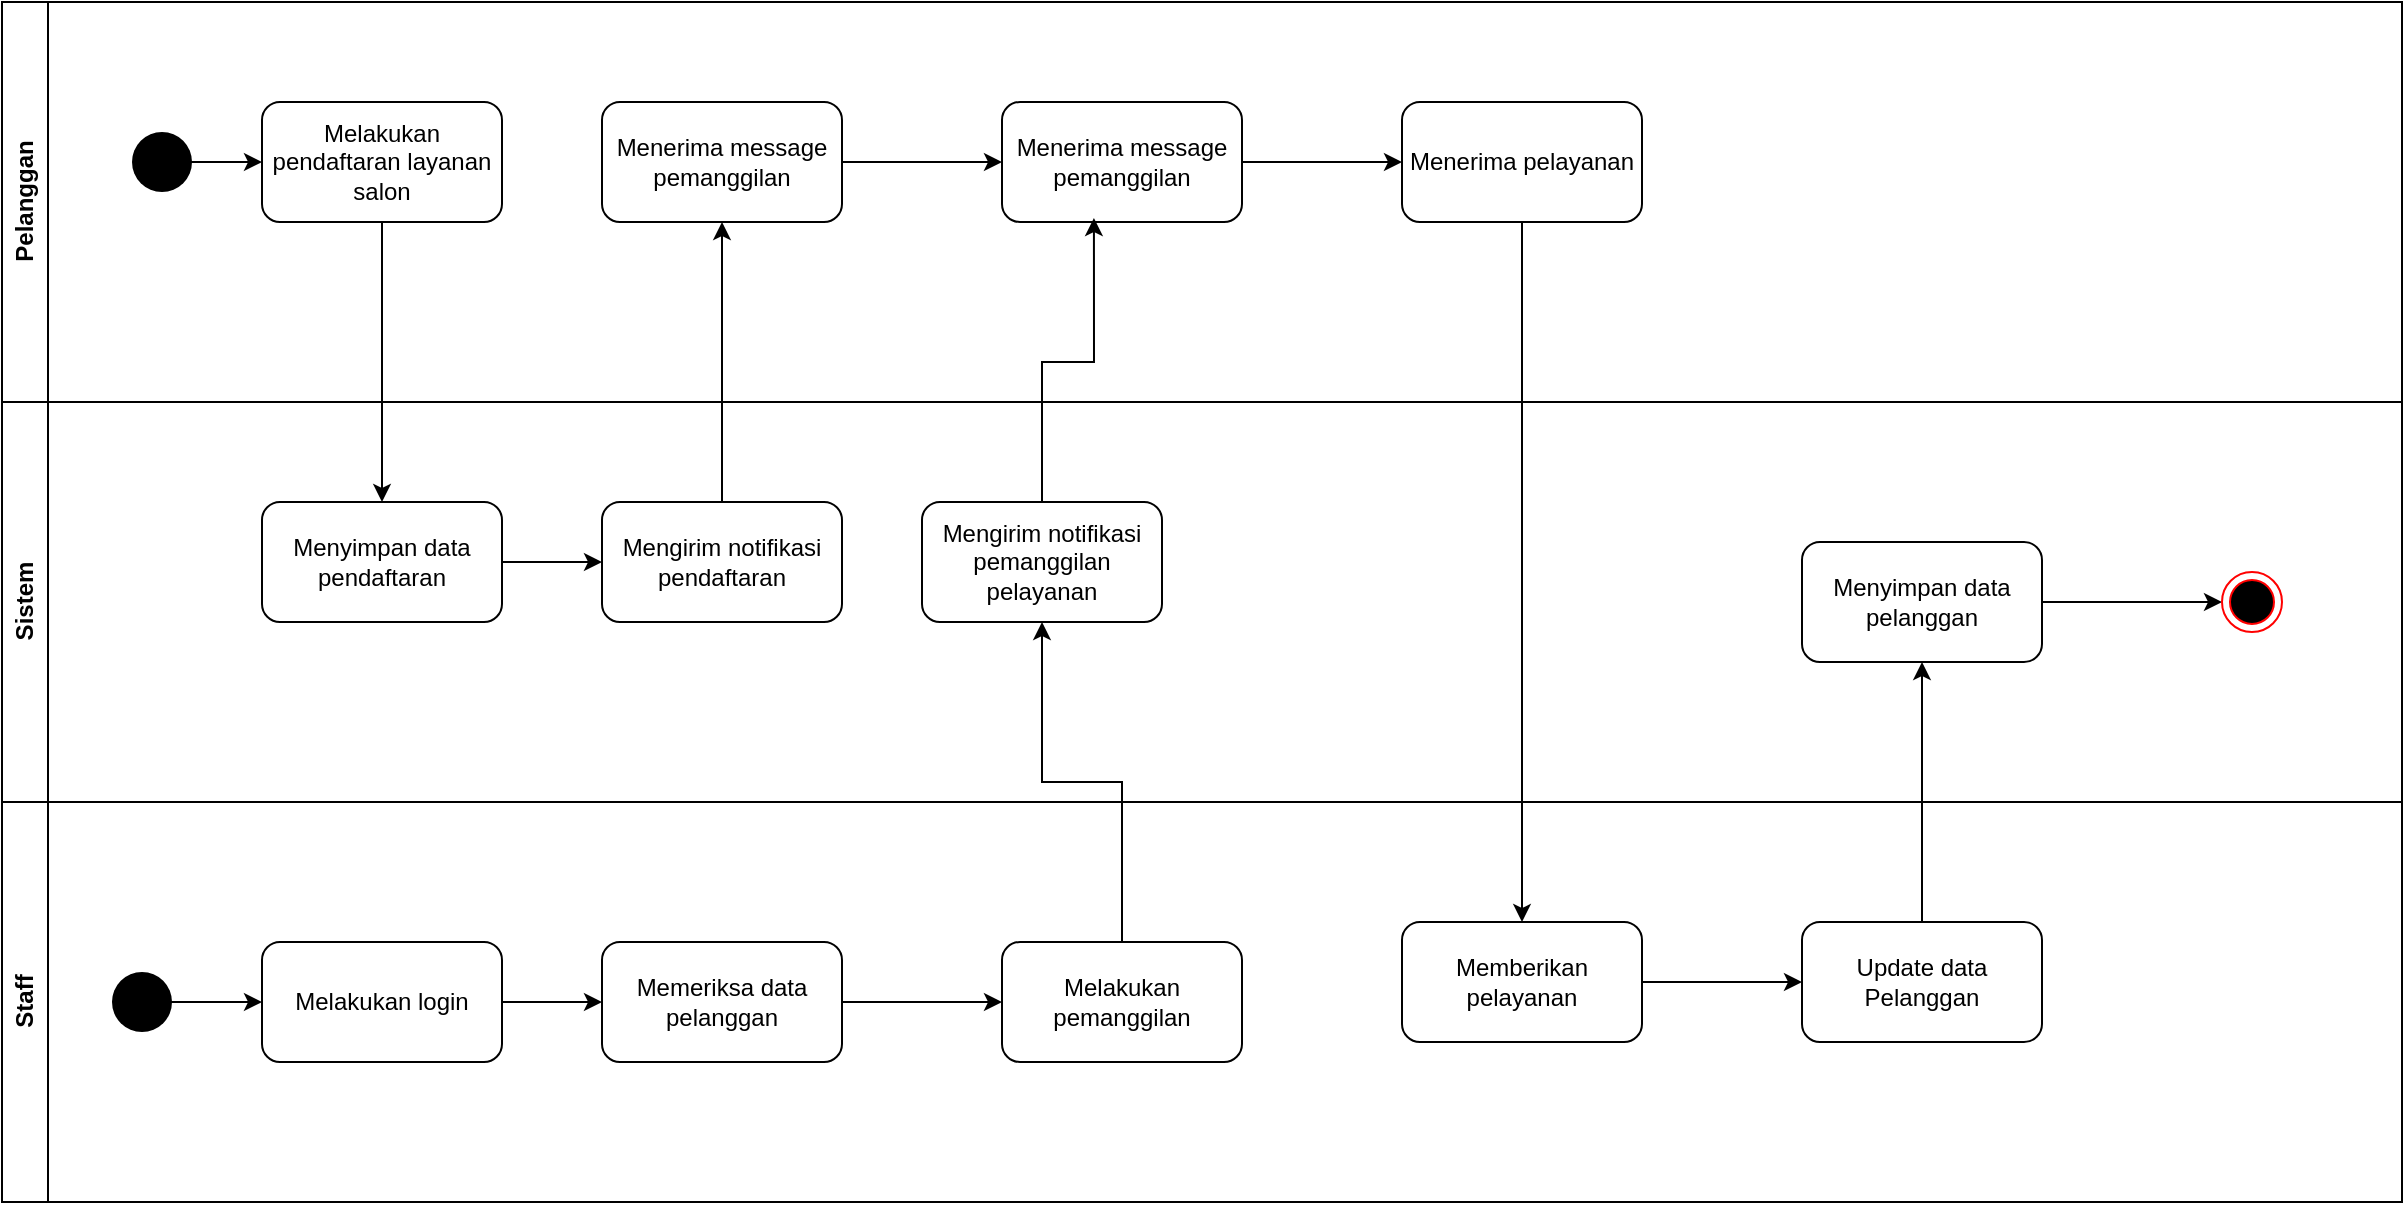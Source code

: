 <mxfile version="26.0.10">
  <diagram name="Page-1" id="v1DvpuFghXlMb7m5s1q7">
    <mxGraphModel dx="1257" dy="660" grid="1" gridSize="10" guides="1" tooltips="1" connect="1" arrows="1" fold="1" page="1" pageScale="1" pageWidth="850" pageHeight="1100" math="0" shadow="0">
      <root>
        <mxCell id="0" />
        <mxCell id="1" parent="0" />
        <mxCell id="2ou1pMSBvPDEXaXkW3Th-1" value="Pelanggan" style="swimlane;horizontal=0;whiteSpace=wrap;html=1;" vertex="1" parent="1">
          <mxGeometry x="80" y="40" width="1200" height="200" as="geometry" />
        </mxCell>
        <mxCell id="2ou1pMSBvPDEXaXkW3Th-24" style="edgeStyle=orthogonalEdgeStyle;rounded=0;orthogonalLoop=1;jettySize=auto;html=1;" edge="1" parent="2ou1pMSBvPDEXaXkW3Th-1" source="2ou1pMSBvPDEXaXkW3Th-6" target="2ou1pMSBvPDEXaXkW3Th-23">
          <mxGeometry relative="1" as="geometry" />
        </mxCell>
        <mxCell id="2ou1pMSBvPDEXaXkW3Th-6" value="" style="shape=waypoint;sketch=0;fillStyle=solid;size=6;pointerEvents=1;points=[];fillColor=none;resizable=0;rotatable=0;perimeter=centerPerimeter;snapToPoint=1;strokeWidth=13;" vertex="1" parent="2ou1pMSBvPDEXaXkW3Th-1">
          <mxGeometry x="70" y="70" width="20" height="20" as="geometry" />
        </mxCell>
        <mxCell id="2ou1pMSBvPDEXaXkW3Th-23" value="Melakukan pendaftaran layanan salon" style="whiteSpace=wrap;html=1;rounded=1;" vertex="1" parent="2ou1pMSBvPDEXaXkW3Th-1">
          <mxGeometry x="130" y="50" width="120" height="60" as="geometry" />
        </mxCell>
        <mxCell id="2ou1pMSBvPDEXaXkW3Th-51" value="" style="edgeStyle=orthogonalEdgeStyle;rounded=0;orthogonalLoop=1;jettySize=auto;html=1;" edge="1" parent="2ou1pMSBvPDEXaXkW3Th-1" source="2ou1pMSBvPDEXaXkW3Th-31" target="2ou1pMSBvPDEXaXkW3Th-50">
          <mxGeometry relative="1" as="geometry" />
        </mxCell>
        <mxCell id="2ou1pMSBvPDEXaXkW3Th-31" value="Menerima message pemanggilan" style="whiteSpace=wrap;html=1;rounded=1;" vertex="1" parent="2ou1pMSBvPDEXaXkW3Th-1">
          <mxGeometry x="300" y="50" width="120" height="60" as="geometry" />
        </mxCell>
        <mxCell id="2ou1pMSBvPDEXaXkW3Th-54" value="" style="edgeStyle=orthogonalEdgeStyle;rounded=0;orthogonalLoop=1;jettySize=auto;html=1;" edge="1" parent="2ou1pMSBvPDEXaXkW3Th-1" source="2ou1pMSBvPDEXaXkW3Th-50" target="2ou1pMSBvPDEXaXkW3Th-53">
          <mxGeometry relative="1" as="geometry" />
        </mxCell>
        <mxCell id="2ou1pMSBvPDEXaXkW3Th-50" value="Menerima message pemanggilan" style="whiteSpace=wrap;html=1;rounded=1;" vertex="1" parent="2ou1pMSBvPDEXaXkW3Th-1">
          <mxGeometry x="500" y="50" width="120" height="60" as="geometry" />
        </mxCell>
        <mxCell id="2ou1pMSBvPDEXaXkW3Th-53" value="Menerima pelayanan" style="whiteSpace=wrap;html=1;rounded=1;" vertex="1" parent="2ou1pMSBvPDEXaXkW3Th-1">
          <mxGeometry x="700" y="50" width="120" height="60" as="geometry" />
        </mxCell>
        <mxCell id="2ou1pMSBvPDEXaXkW3Th-2" value="&lt;div&gt;Sistem&lt;/div&gt;" style="swimlane;horizontal=0;whiteSpace=wrap;html=1;" vertex="1" parent="1">
          <mxGeometry x="80" y="240" width="1200" height="200" as="geometry" />
        </mxCell>
        <mxCell id="2ou1pMSBvPDEXaXkW3Th-30" value="" style="edgeStyle=orthogonalEdgeStyle;rounded=0;orthogonalLoop=1;jettySize=auto;html=1;" edge="1" parent="2ou1pMSBvPDEXaXkW3Th-2" source="2ou1pMSBvPDEXaXkW3Th-27" target="2ou1pMSBvPDEXaXkW3Th-29">
          <mxGeometry relative="1" as="geometry" />
        </mxCell>
        <mxCell id="2ou1pMSBvPDEXaXkW3Th-27" value="Menyimpan data pendaftaran" style="whiteSpace=wrap;html=1;rounded=1;" vertex="1" parent="2ou1pMSBvPDEXaXkW3Th-2">
          <mxGeometry x="130" y="50" width="120" height="60" as="geometry" />
        </mxCell>
        <mxCell id="2ou1pMSBvPDEXaXkW3Th-29" value="Mengirim notifikasi pendaftaran" style="whiteSpace=wrap;html=1;rounded=1;" vertex="1" parent="2ou1pMSBvPDEXaXkW3Th-2">
          <mxGeometry x="300" y="50" width="120" height="60" as="geometry" />
        </mxCell>
        <mxCell id="2ou1pMSBvPDEXaXkW3Th-48" value="Mengirim notifikasi pemanggilan pelayanan" style="whiteSpace=wrap;html=1;rounded=1;" vertex="1" parent="2ou1pMSBvPDEXaXkW3Th-2">
          <mxGeometry x="460" y="50" width="120" height="60" as="geometry" />
        </mxCell>
        <mxCell id="2ou1pMSBvPDEXaXkW3Th-64" style="edgeStyle=orthogonalEdgeStyle;rounded=0;orthogonalLoop=1;jettySize=auto;html=1;entryX=0;entryY=0.5;entryDx=0;entryDy=0;" edge="1" parent="2ou1pMSBvPDEXaXkW3Th-2" source="2ou1pMSBvPDEXaXkW3Th-61" target="2ou1pMSBvPDEXaXkW3Th-63">
          <mxGeometry relative="1" as="geometry" />
        </mxCell>
        <mxCell id="2ou1pMSBvPDEXaXkW3Th-61" value="Menyimpan data pelanggan" style="whiteSpace=wrap;html=1;rounded=1;" vertex="1" parent="2ou1pMSBvPDEXaXkW3Th-2">
          <mxGeometry x="900" y="70" width="120" height="60" as="geometry" />
        </mxCell>
        <mxCell id="2ou1pMSBvPDEXaXkW3Th-63" value="" style="ellipse;html=1;shape=endState;fillColor=#000000;strokeColor=#ff0000;" vertex="1" parent="2ou1pMSBvPDEXaXkW3Th-2">
          <mxGeometry x="1110" y="85" width="30" height="30" as="geometry" />
        </mxCell>
        <mxCell id="2ou1pMSBvPDEXaXkW3Th-3" value="Staff" style="swimlane;horizontal=0;whiteSpace=wrap;html=1;" vertex="1" parent="1">
          <mxGeometry x="80" y="440" width="1200" height="200" as="geometry" />
        </mxCell>
        <mxCell id="2ou1pMSBvPDEXaXkW3Th-37" style="edgeStyle=orthogonalEdgeStyle;rounded=0;orthogonalLoop=1;jettySize=auto;html=1;" edge="1" parent="2ou1pMSBvPDEXaXkW3Th-3" source="2ou1pMSBvPDEXaXkW3Th-15" target="2ou1pMSBvPDEXaXkW3Th-18">
          <mxGeometry relative="1" as="geometry" />
        </mxCell>
        <mxCell id="2ou1pMSBvPDEXaXkW3Th-15" value="" style="shape=waypoint;sketch=0;fillStyle=solid;size=6;pointerEvents=1;points=[];fillColor=none;resizable=0;rotatable=0;perimeter=centerPerimeter;snapToPoint=1;strokeWidth=13;" vertex="1" parent="2ou1pMSBvPDEXaXkW3Th-3">
          <mxGeometry x="60" y="90" width="20" height="20" as="geometry" />
        </mxCell>
        <mxCell id="2ou1pMSBvPDEXaXkW3Th-39" value="" style="edgeStyle=orthogonalEdgeStyle;rounded=0;orthogonalLoop=1;jettySize=auto;html=1;" edge="1" parent="2ou1pMSBvPDEXaXkW3Th-3" source="2ou1pMSBvPDEXaXkW3Th-18" target="2ou1pMSBvPDEXaXkW3Th-38">
          <mxGeometry relative="1" as="geometry" />
        </mxCell>
        <mxCell id="2ou1pMSBvPDEXaXkW3Th-18" value="Melakukan login" style="whiteSpace=wrap;html=1;rounded=1;" vertex="1" parent="2ou1pMSBvPDEXaXkW3Th-3">
          <mxGeometry x="130" y="70" width="120" height="60" as="geometry" />
        </mxCell>
        <mxCell id="2ou1pMSBvPDEXaXkW3Th-41" value="" style="edgeStyle=orthogonalEdgeStyle;rounded=0;orthogonalLoop=1;jettySize=auto;html=1;" edge="1" parent="2ou1pMSBvPDEXaXkW3Th-3" source="2ou1pMSBvPDEXaXkW3Th-38" target="2ou1pMSBvPDEXaXkW3Th-40">
          <mxGeometry relative="1" as="geometry" />
        </mxCell>
        <mxCell id="2ou1pMSBvPDEXaXkW3Th-38" value="Memeriksa data pelanggan" style="whiteSpace=wrap;html=1;rounded=1;" vertex="1" parent="2ou1pMSBvPDEXaXkW3Th-3">
          <mxGeometry x="300" y="70" width="120" height="60" as="geometry" />
        </mxCell>
        <mxCell id="2ou1pMSBvPDEXaXkW3Th-40" value="Melakukan pemanggilan" style="whiteSpace=wrap;html=1;rounded=1;" vertex="1" parent="2ou1pMSBvPDEXaXkW3Th-3">
          <mxGeometry x="500" y="70" width="120" height="60" as="geometry" />
        </mxCell>
        <mxCell id="2ou1pMSBvPDEXaXkW3Th-60" value="" style="edgeStyle=orthogonalEdgeStyle;rounded=0;orthogonalLoop=1;jettySize=auto;html=1;" edge="1" parent="2ou1pMSBvPDEXaXkW3Th-3" source="2ou1pMSBvPDEXaXkW3Th-57" target="2ou1pMSBvPDEXaXkW3Th-59">
          <mxGeometry relative="1" as="geometry" />
        </mxCell>
        <mxCell id="2ou1pMSBvPDEXaXkW3Th-57" value="Memberikan pelayanan" style="whiteSpace=wrap;html=1;rounded=1;" vertex="1" parent="2ou1pMSBvPDEXaXkW3Th-3">
          <mxGeometry x="700" y="60" width="120" height="60" as="geometry" />
        </mxCell>
        <mxCell id="2ou1pMSBvPDEXaXkW3Th-59" value="Update data Pelanggan" style="whiteSpace=wrap;html=1;rounded=1;" vertex="1" parent="2ou1pMSBvPDEXaXkW3Th-3">
          <mxGeometry x="900" y="60" width="120" height="60" as="geometry" />
        </mxCell>
        <mxCell id="2ou1pMSBvPDEXaXkW3Th-28" value="" style="edgeStyle=orthogonalEdgeStyle;rounded=0;orthogonalLoop=1;jettySize=auto;html=1;" edge="1" parent="1" source="2ou1pMSBvPDEXaXkW3Th-23" target="2ou1pMSBvPDEXaXkW3Th-27">
          <mxGeometry relative="1" as="geometry" />
        </mxCell>
        <mxCell id="2ou1pMSBvPDEXaXkW3Th-32" value="" style="edgeStyle=orthogonalEdgeStyle;rounded=0;orthogonalLoop=1;jettySize=auto;html=1;" edge="1" parent="1" source="2ou1pMSBvPDEXaXkW3Th-29" target="2ou1pMSBvPDEXaXkW3Th-31">
          <mxGeometry relative="1" as="geometry" />
        </mxCell>
        <mxCell id="2ou1pMSBvPDEXaXkW3Th-49" value="" style="edgeStyle=orthogonalEdgeStyle;rounded=0;orthogonalLoop=1;jettySize=auto;html=1;" edge="1" parent="1" source="2ou1pMSBvPDEXaXkW3Th-40" target="2ou1pMSBvPDEXaXkW3Th-48">
          <mxGeometry relative="1" as="geometry" />
        </mxCell>
        <mxCell id="2ou1pMSBvPDEXaXkW3Th-52" style="edgeStyle=orthogonalEdgeStyle;rounded=0;orthogonalLoop=1;jettySize=auto;html=1;entryX=0.383;entryY=0.967;entryDx=0;entryDy=0;entryPerimeter=0;" edge="1" parent="1" source="2ou1pMSBvPDEXaXkW3Th-48" target="2ou1pMSBvPDEXaXkW3Th-50">
          <mxGeometry relative="1" as="geometry" />
        </mxCell>
        <mxCell id="2ou1pMSBvPDEXaXkW3Th-58" value="" style="edgeStyle=orthogonalEdgeStyle;rounded=0;orthogonalLoop=1;jettySize=auto;html=1;" edge="1" parent="1" source="2ou1pMSBvPDEXaXkW3Th-53" target="2ou1pMSBvPDEXaXkW3Th-57">
          <mxGeometry relative="1" as="geometry" />
        </mxCell>
        <mxCell id="2ou1pMSBvPDEXaXkW3Th-62" value="" style="edgeStyle=orthogonalEdgeStyle;rounded=0;orthogonalLoop=1;jettySize=auto;html=1;" edge="1" parent="1" source="2ou1pMSBvPDEXaXkW3Th-59" target="2ou1pMSBvPDEXaXkW3Th-61">
          <mxGeometry relative="1" as="geometry" />
        </mxCell>
      </root>
    </mxGraphModel>
  </diagram>
</mxfile>

